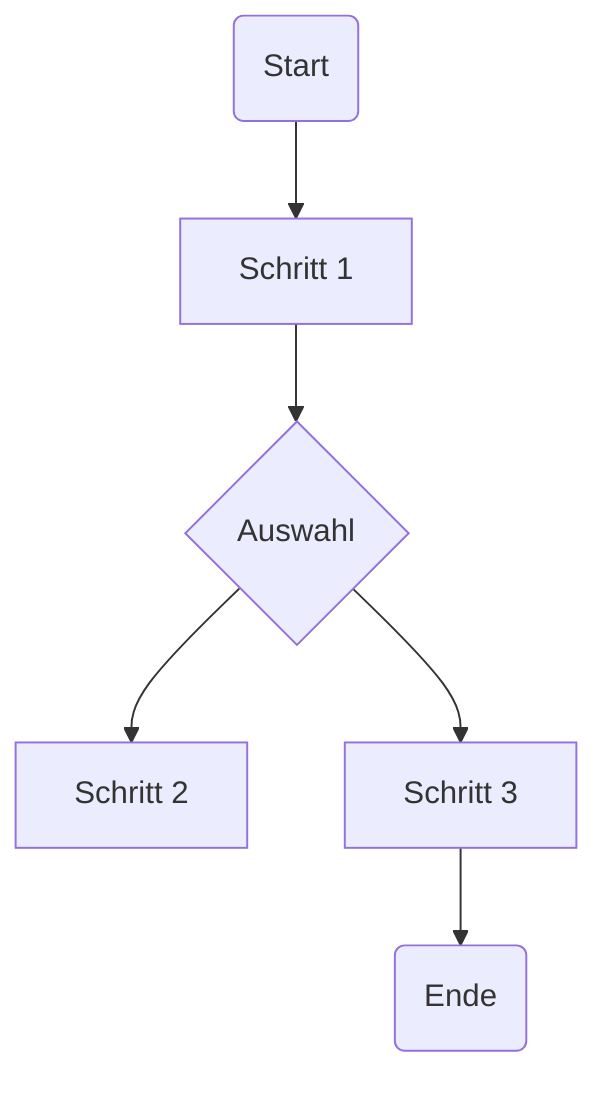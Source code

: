flowchart TD
  A(Start) --> B[Schritt 1]
  B --> C{Auswahl}
  C --> D[Schritt 2]
  C --> E[Schritt 3]
  E --> F(Ende)